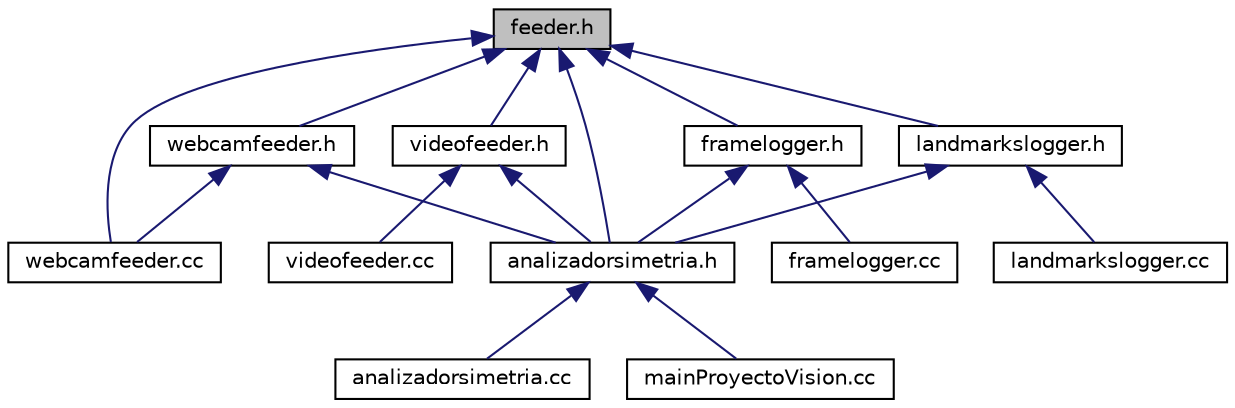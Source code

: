digraph "feeder.h"
{
 // LATEX_PDF_SIZE
  edge [fontname="Helvetica",fontsize="10",labelfontname="Helvetica",labelfontsize="10"];
  node [fontname="Helvetica",fontsize="10",shape=record];
  Node1 [label="feeder.h",height=0.2,width=0.4,color="black", fillcolor="grey75", style="filled", fontcolor="black",tooltip="Archivo de cabecera de la clase abstracta Feeder."];
  Node1 -> Node2 [dir="back",color="midnightblue",fontsize="10",style="solid",fontname="Helvetica"];
  Node2 [label="analizadorsimetria.h",height=0.2,width=0.4,color="black", fillcolor="white", style="filled",URL="$analizadorsimetria_8h.html",tooltip="Archivo de cabecera de la clase base del proyecto."];
  Node2 -> Node3 [dir="back",color="midnightblue",fontsize="10",style="solid",fontname="Helvetica"];
  Node3 [label="analizadorsimetria.cc",height=0.2,width=0.4,color="black", fillcolor="white", style="filled",URL="$analizadorsimetria_8cc.html",tooltip=" "];
  Node2 -> Node4 [dir="back",color="midnightblue",fontsize="10",style="solid",fontname="Helvetica"];
  Node4 [label="mainProyectoVision.cc",height=0.2,width=0.4,color="black", fillcolor="white", style="filled",URL="$main_proyecto_vision_8cc.html",tooltip="Archivo con un programa ejemplificando el uso de la clase AnalizadorSimetria."];
  Node1 -> Node5 [dir="back",color="midnightblue",fontsize="10",style="solid",fontname="Helvetica"];
  Node5 [label="webcamfeeder.h",height=0.2,width=0.4,color="black", fillcolor="white", style="filled",URL="$webcamfeeder_8h.html",tooltip="Declaracion de la clase concreta WebcamFeeder."];
  Node5 -> Node2 [dir="back",color="midnightblue",fontsize="10",style="solid",fontname="Helvetica"];
  Node5 -> Node6 [dir="back",color="midnightblue",fontsize="10",style="solid",fontname="Helvetica"];
  Node6 [label="webcamfeeder.cc",height=0.2,width=0.4,color="black", fillcolor="white", style="filled",URL="$webcamfeeder_8cc.html",tooltip="implementacion de la clase concreta WebcamFeeder"];
  Node1 -> Node7 [dir="back",color="midnightblue",fontsize="10",style="solid",fontname="Helvetica"];
  Node7 [label="videofeeder.h",height=0.2,width=0.4,color="black", fillcolor="white", style="filled",URL="$videofeeder_8h.html",tooltip="Archivo de cabecera de la clase concreta VideoFeeder."];
  Node7 -> Node2 [dir="back",color="midnightblue",fontsize="10",style="solid",fontname="Helvetica"];
  Node7 -> Node8 [dir="back",color="midnightblue",fontsize="10",style="solid",fontname="Helvetica"];
  Node8 [label="videofeeder.cc",height=0.2,width=0.4,color="black", fillcolor="white", style="filled",URL="$videofeeder_8cc.html",tooltip="Implementacion de la clase concreta VideoFeeder."];
  Node1 -> Node9 [dir="back",color="midnightblue",fontsize="10",style="solid",fontname="Helvetica"];
  Node9 [label="framelogger.h",height=0.2,width=0.4,color="black", fillcolor="white", style="filled",URL="$framelogger_8h.html",tooltip="Archivo de cabecera de la clase FrameLogger."];
  Node9 -> Node2 [dir="back",color="midnightblue",fontsize="10",style="solid",fontname="Helvetica"];
  Node9 -> Node10 [dir="back",color="midnightblue",fontsize="10",style="solid",fontname="Helvetica"];
  Node10 [label="framelogger.cc",height=0.2,width=0.4,color="black", fillcolor="white", style="filled",URL="$framelogger_8cc.html",tooltip="Implementacion de la clase FrameLogger."];
  Node1 -> Node11 [dir="back",color="midnightblue",fontsize="10",style="solid",fontname="Helvetica"];
  Node11 [label="landmarkslogger.h",height=0.2,width=0.4,color="black", fillcolor="white", style="filled",URL="$landmarkslogger_8h.html",tooltip="Archivo de cabecera de la clase LandmarksLogger."];
  Node11 -> Node2 [dir="back",color="midnightblue",fontsize="10",style="solid",fontname="Helvetica"];
  Node11 -> Node12 [dir="back",color="midnightblue",fontsize="10",style="solid",fontname="Helvetica"];
  Node12 [label="landmarkslogger.cc",height=0.2,width=0.4,color="black", fillcolor="white", style="filled",URL="$landmarkslogger_8cc.html",tooltip="Implementacion de la clase LandmarksLogger."];
  Node1 -> Node6 [dir="back",color="midnightblue",fontsize="10",style="solid",fontname="Helvetica"];
}
